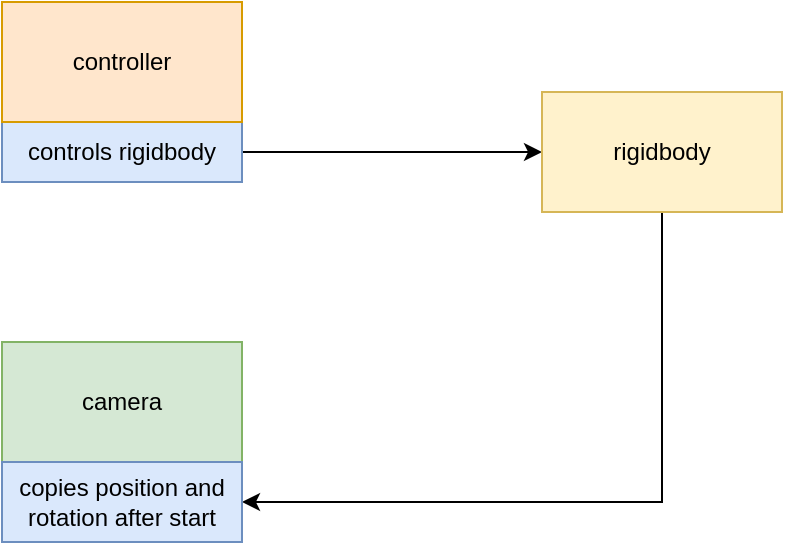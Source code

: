<mxfile version="12.2.4"><diagram id="h2uOiVVc4MxlDxfVFCnu"><mxGraphModel dx="875" dy="621" grid="1" gridSize="10" guides="1" tooltips="1" connect="1" arrows="1" fold="1" page="1" pageScale="1" pageWidth="850" pageHeight="1100" math="0" shadow="0"><root><mxCell id="0"/><mxCell id="1" parent="0"/><mxCell id="5" style="edgeStyle=orthogonalEdgeStyle;rounded=0;orthogonalLoop=1;jettySize=auto;html=1;" edge="1" parent="1" source="2" target="4"><mxGeometry relative="1" as="geometry"/></mxCell><mxCell id="2" value="controls rigidbody" style="rounded=0;whiteSpace=wrap;html=1;fillColor=#dae8fc;strokeColor=#6c8ebf;" vertex="1" parent="1"><mxGeometry x="250" y="150" width="120" height="30" as="geometry"/></mxCell><mxCell id="3" value="controller" style="rounded=0;whiteSpace=wrap;html=1;fillColor=#ffe6cc;strokeColor=#d79b00;" vertex="1" parent="1"><mxGeometry x="250" y="90" width="120" height="60" as="geometry"/></mxCell><mxCell id="9" style="edgeStyle=orthogonalEdgeStyle;rounded=0;orthogonalLoop=1;jettySize=auto;html=1;entryX=1;entryY=0.5;entryDx=0;entryDy=0;exitX=0.5;exitY=1;exitDx=0;exitDy=0;" edge="1" parent="1" source="4" target="7"><mxGeometry relative="1" as="geometry"/></mxCell><mxCell id="4" value="rigidbody" style="rounded=0;whiteSpace=wrap;html=1;fillColor=#fff2cc;strokeColor=#d6b656;" vertex="1" parent="1"><mxGeometry x="520" y="135" width="120" height="60" as="geometry"/></mxCell><mxCell id="6" value="camera" style="rounded=0;whiteSpace=wrap;html=1;fillColor=#d5e8d4;strokeColor=#82b366;" vertex="1" parent="1"><mxGeometry x="250" y="260" width="120" height="60" as="geometry"/></mxCell><mxCell id="7" value="copies position and rotation after start" style="rounded=0;whiteSpace=wrap;html=1;fillColor=#dae8fc;strokeColor=#6c8ebf;" vertex="1" parent="1"><mxGeometry x="250" y="320" width="120" height="40" as="geometry"/></mxCell></root></mxGraphModel></diagram></mxfile>